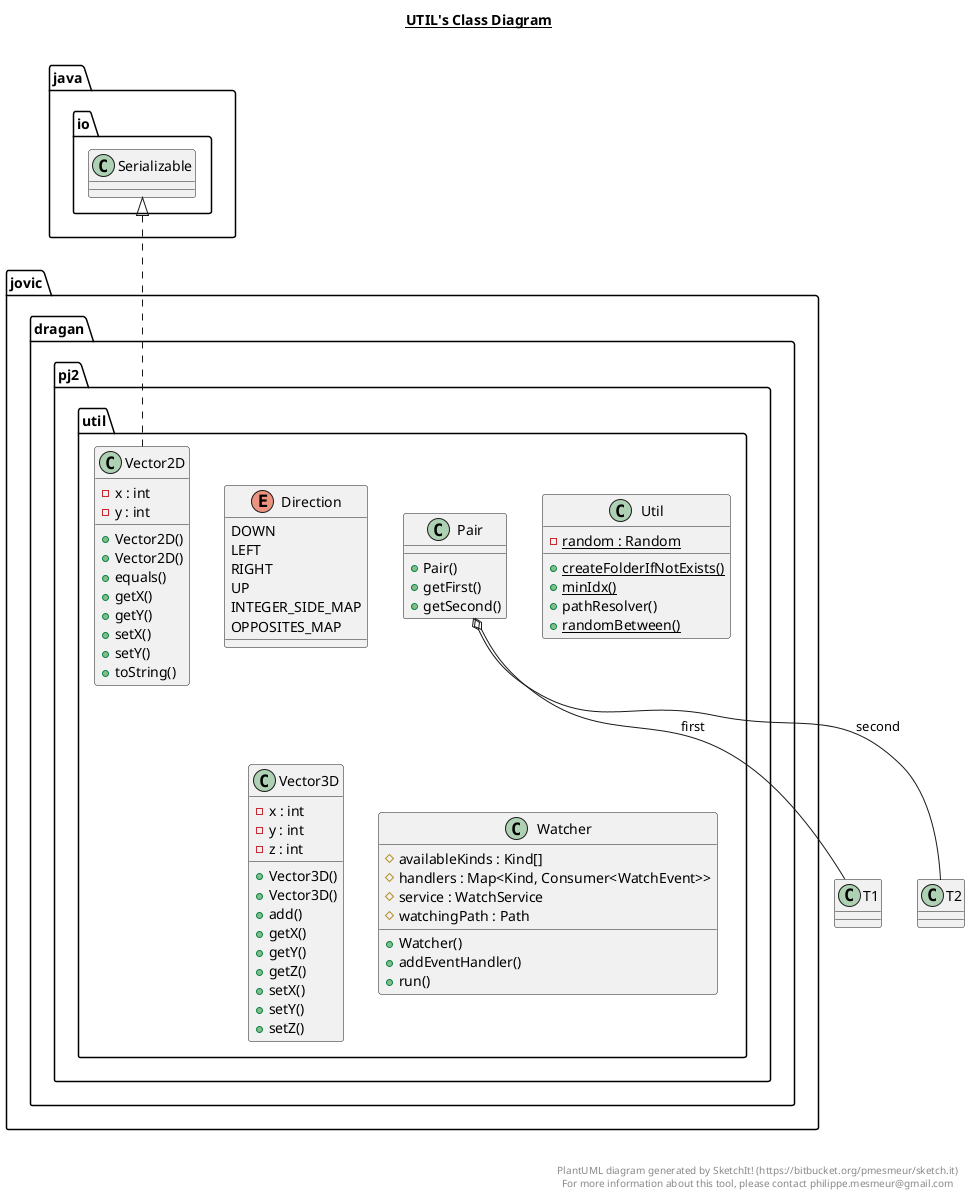 @startuml

title __UTIL's Class Diagram__\n

  namespace jovic.dragan.pj2.util {
    enum Direction {
      DOWN
      LEFT
      RIGHT
      UP
      INTEGER_SIDE_MAP
      OPPOSITES_MAP
    }
  }
  

  namespace jovic.dragan.pj2.util {
    class jovic.dragan.pj2.util.Pair {
        + Pair()
        + getFirst()
        + getSecond()
    }
  }
  

  namespace jovic.dragan.pj2.util {
    class jovic.dragan.pj2.util.Util {
        {static} - random : Random
        {static} + createFolderIfNotExists()
        {static} + minIdx()
        + pathResolver()
        {static} + randomBetween()
    }
  }
  

  namespace jovic.dragan.pj2.util {
    class jovic.dragan.pj2.util.Vector2D {
        - x : int
        - y : int
        + Vector2D()
        + Vector2D()
        + equals()
        + getX()
        + getY()
        + setX()
        + setY()
        + toString()
    }
  }
  

  namespace jovic.dragan.pj2.util {
    class jovic.dragan.pj2.util.Vector3D {
        - x : int
        - y : int
        - z : int
        + Vector3D()
        + Vector3D()
        + add()
        + getX()
        + getY()
        + getZ()
        + setX()
        + setY()
        + setZ()
    }
  }
  

  namespace jovic.dragan.pj2.util {
    class jovic.dragan.pj2.util.Watcher {
        # availableKinds : Kind[]
        # handlers : Map<Kind, Consumer<WatchEvent>>
        # service : WatchService
        # watchingPath : Path
        + Watcher()
        + addEventHandler()
        + run()
    }
  }
  

  jovic.dragan.pj2.util.Pair o-- T1 : first
  jovic.dragan.pj2.util.Pair o-- T2 : second
  jovic.dragan.pj2.util.Vector2D .up.|> java.io.Serializable


right footer


PlantUML diagram generated by SketchIt! (https://bitbucket.org/pmesmeur/sketch.it)
For more information about this tool, please contact philippe.mesmeur@gmail.com
endfooter

@enduml
